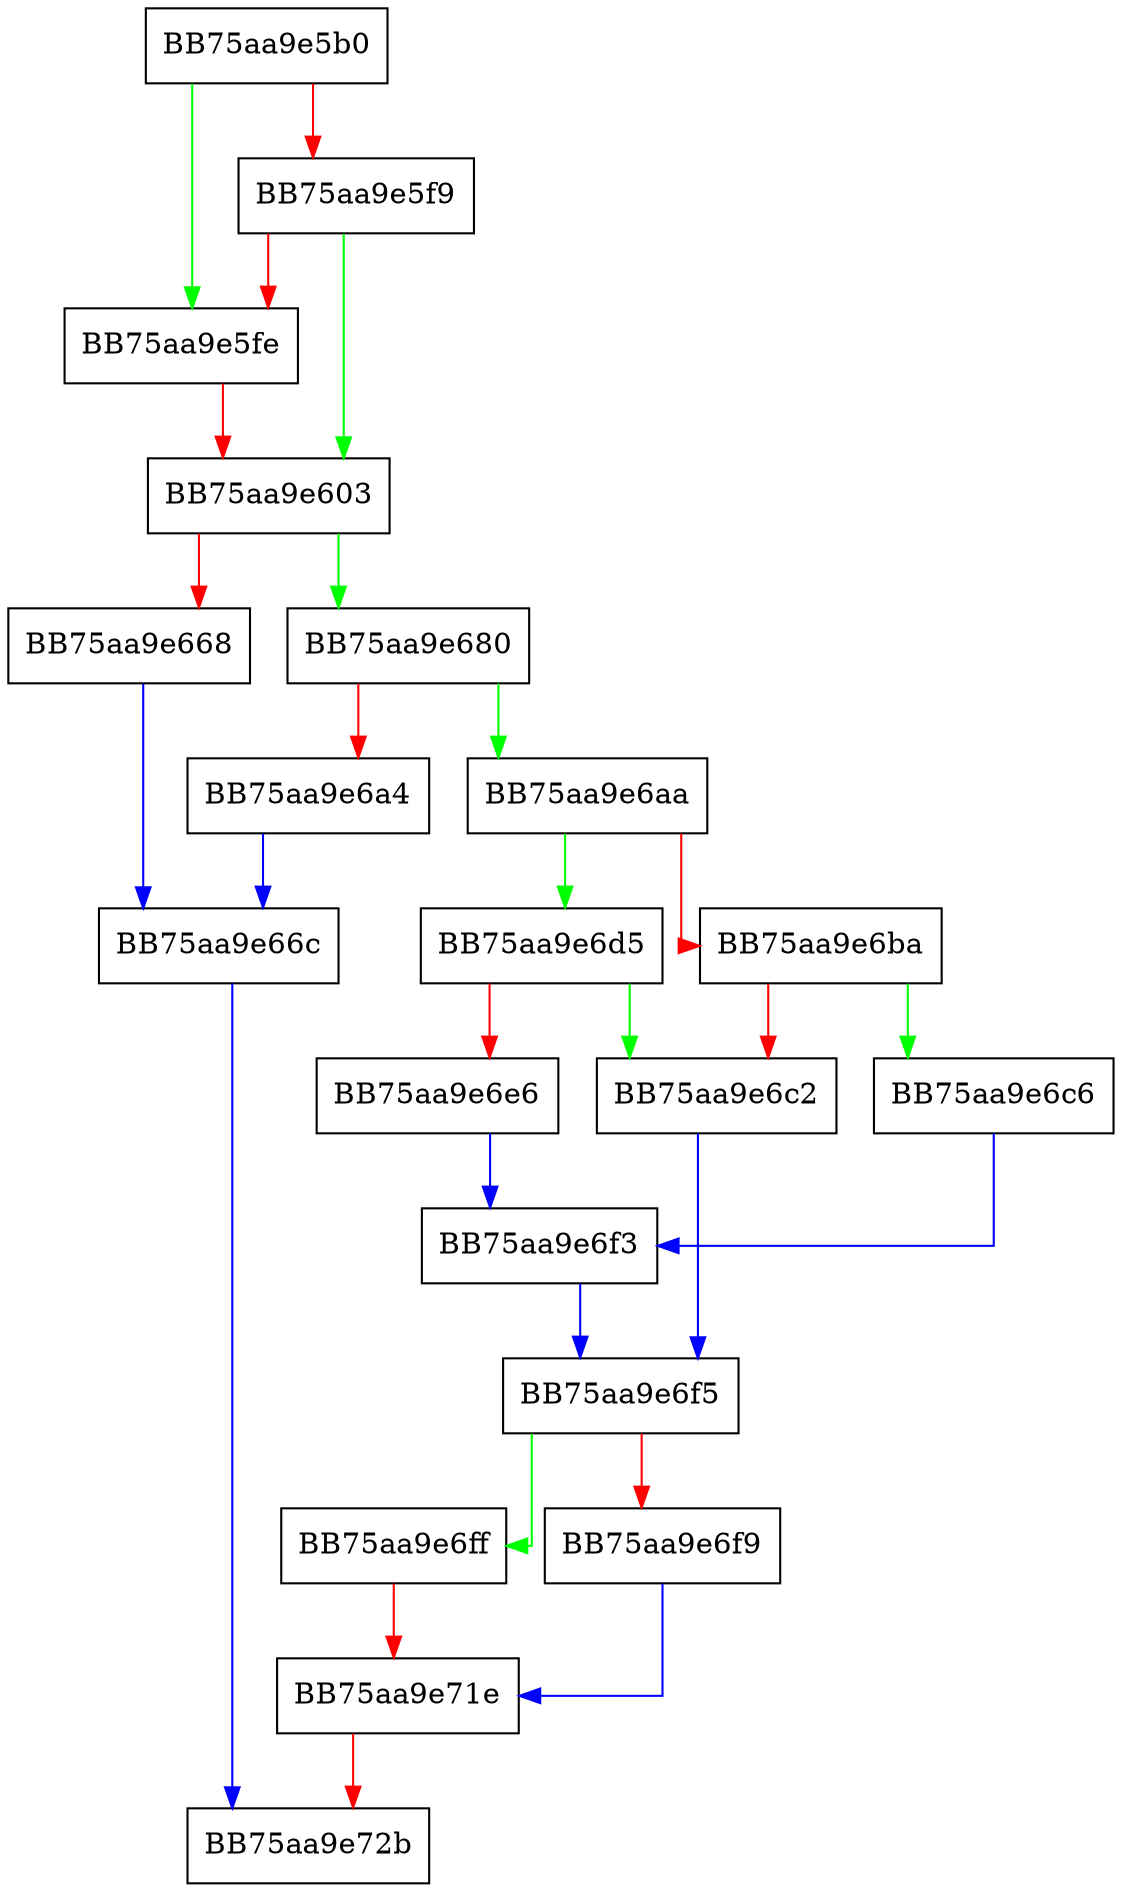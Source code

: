 digraph RpfAPI_DFT64_trace_buff {
  node [shape="box"];
  graph [splines=ortho];
  BB75aa9e5b0 -> BB75aa9e5fe [color="green"];
  BB75aa9e5b0 -> BB75aa9e5f9 [color="red"];
  BB75aa9e5f9 -> BB75aa9e603 [color="green"];
  BB75aa9e5f9 -> BB75aa9e5fe [color="red"];
  BB75aa9e5fe -> BB75aa9e603 [color="red"];
  BB75aa9e603 -> BB75aa9e680 [color="green"];
  BB75aa9e603 -> BB75aa9e668 [color="red"];
  BB75aa9e668 -> BB75aa9e66c [color="blue"];
  BB75aa9e66c -> BB75aa9e72b [color="blue"];
  BB75aa9e680 -> BB75aa9e6aa [color="green"];
  BB75aa9e680 -> BB75aa9e6a4 [color="red"];
  BB75aa9e6a4 -> BB75aa9e66c [color="blue"];
  BB75aa9e6aa -> BB75aa9e6d5 [color="green"];
  BB75aa9e6aa -> BB75aa9e6ba [color="red"];
  BB75aa9e6ba -> BB75aa9e6c6 [color="green"];
  BB75aa9e6ba -> BB75aa9e6c2 [color="red"];
  BB75aa9e6c2 -> BB75aa9e6f5 [color="blue"];
  BB75aa9e6c6 -> BB75aa9e6f3 [color="blue"];
  BB75aa9e6d5 -> BB75aa9e6c2 [color="green"];
  BB75aa9e6d5 -> BB75aa9e6e6 [color="red"];
  BB75aa9e6e6 -> BB75aa9e6f3 [color="blue"];
  BB75aa9e6f3 -> BB75aa9e6f5 [color="blue"];
  BB75aa9e6f5 -> BB75aa9e6ff [color="green"];
  BB75aa9e6f5 -> BB75aa9e6f9 [color="red"];
  BB75aa9e6f9 -> BB75aa9e71e [color="blue"];
  BB75aa9e6ff -> BB75aa9e71e [color="red"];
  BB75aa9e71e -> BB75aa9e72b [color="red"];
}